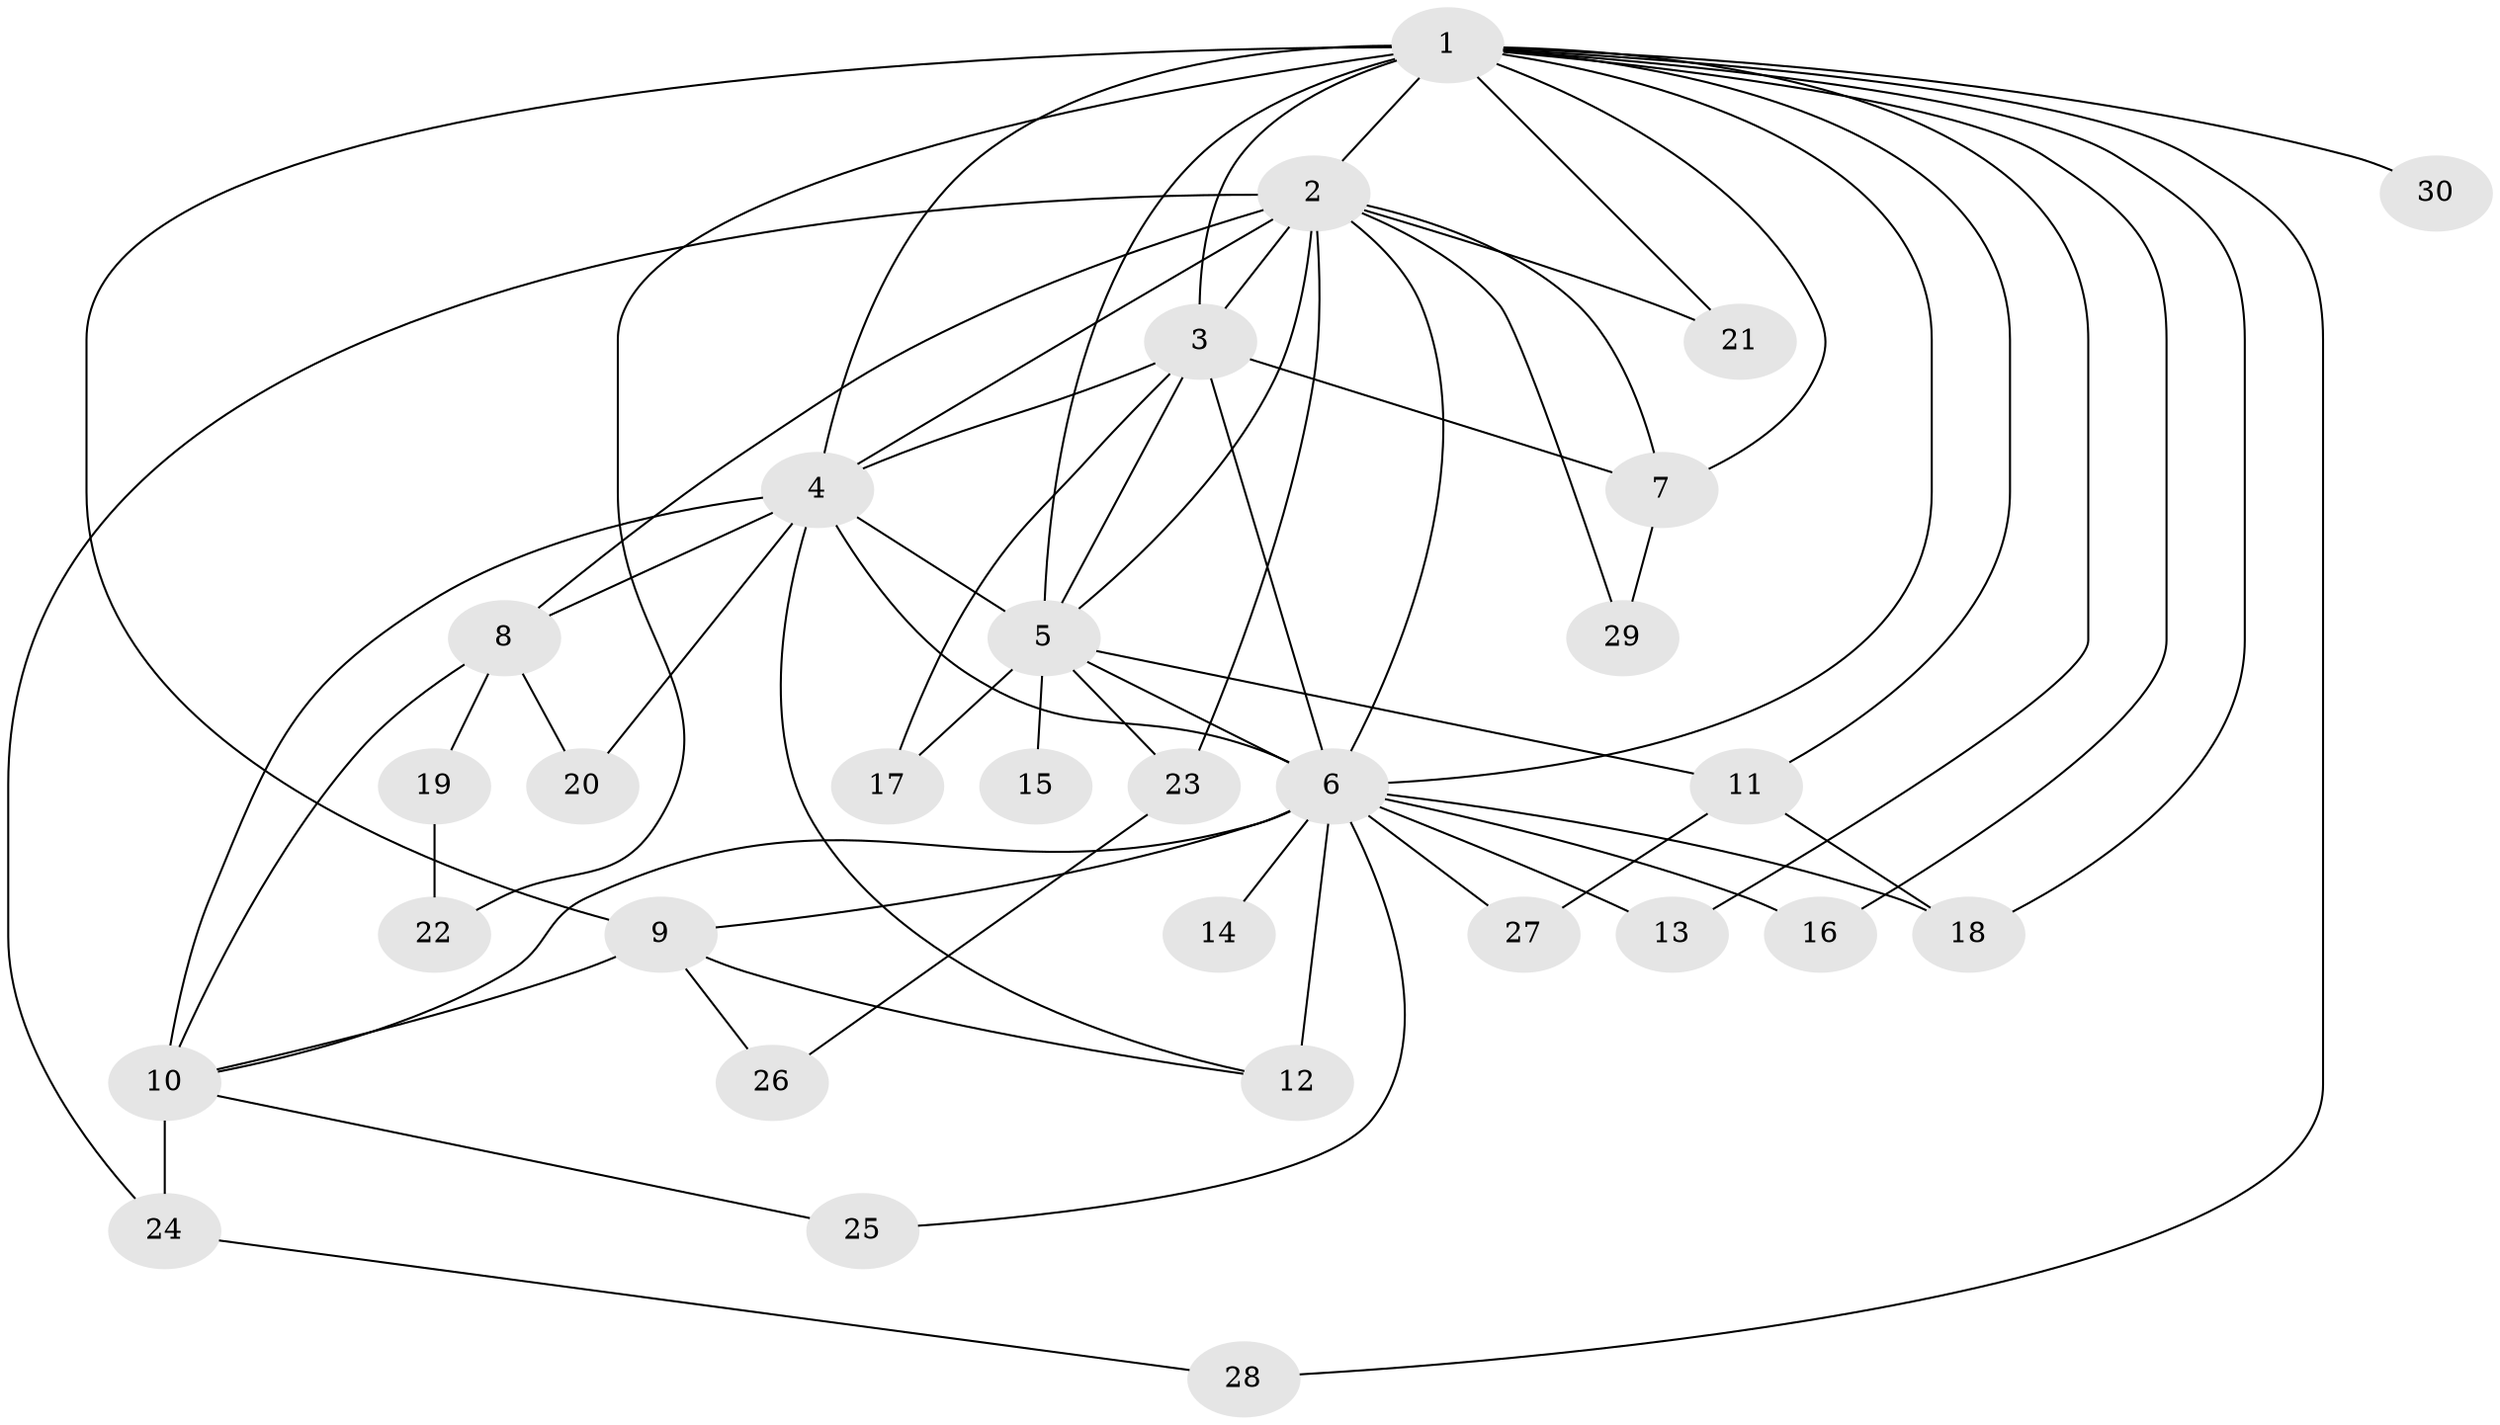 // original degree distribution, {25: 0.016666666666666666, 11: 0.016666666666666666, 20: 0.016666666666666666, 14: 0.03333333333333333, 16: 0.03333333333333333, 12: 0.016666666666666666, 17: 0.03333333333333333, 2: 0.5666666666666667, 6: 0.03333333333333333, 4: 0.06666666666666667, 3: 0.15, 5: 0.016666666666666666}
// Generated by graph-tools (version 1.1) at 2025/35/03/09/25 02:35:11]
// undirected, 30 vertices, 64 edges
graph export_dot {
graph [start="1"]
  node [color=gray90,style=filled];
  1;
  2;
  3;
  4;
  5;
  6;
  7;
  8;
  9;
  10;
  11;
  12;
  13;
  14;
  15;
  16;
  17;
  18;
  19;
  20;
  21;
  22;
  23;
  24;
  25;
  26;
  27;
  28;
  29;
  30;
  1 -- 2 [weight=3.0];
  1 -- 3 [weight=2.0];
  1 -- 4 [weight=3.0];
  1 -- 5 [weight=2.0];
  1 -- 6 [weight=2.0];
  1 -- 7 [weight=3.0];
  1 -- 9 [weight=1.0];
  1 -- 11 [weight=1.0];
  1 -- 13 [weight=1.0];
  1 -- 16 [weight=1.0];
  1 -- 18 [weight=1.0];
  1 -- 21 [weight=1.0];
  1 -- 22 [weight=1.0];
  1 -- 28 [weight=1.0];
  1 -- 30 [weight=1.0];
  2 -- 3 [weight=4.0];
  2 -- 4 [weight=4.0];
  2 -- 5 [weight=4.0];
  2 -- 6 [weight=2.0];
  2 -- 7 [weight=2.0];
  2 -- 8 [weight=1.0];
  2 -- 21 [weight=1.0];
  2 -- 23 [weight=1.0];
  2 -- 24 [weight=1.0];
  2 -- 29 [weight=1.0];
  3 -- 4 [weight=4.0];
  3 -- 5 [weight=4.0];
  3 -- 6 [weight=11.0];
  3 -- 7 [weight=5.0];
  3 -- 17 [weight=2.0];
  4 -- 5 [weight=4.0];
  4 -- 6 [weight=4.0];
  4 -- 8 [weight=1.0];
  4 -- 10 [weight=6.0];
  4 -- 12 [weight=1.0];
  4 -- 20 [weight=1.0];
  5 -- 6 [weight=3.0];
  5 -- 11 [weight=1.0];
  5 -- 15 [weight=1.0];
  5 -- 17 [weight=1.0];
  5 -- 23 [weight=1.0];
  6 -- 9 [weight=2.0];
  6 -- 10 [weight=2.0];
  6 -- 12 [weight=3.0];
  6 -- 13 [weight=1.0];
  6 -- 14 [weight=3.0];
  6 -- 16 [weight=1.0];
  6 -- 18 [weight=1.0];
  6 -- 25 [weight=1.0];
  6 -- 27 [weight=1.0];
  7 -- 29 [weight=1.0];
  8 -- 10 [weight=1.0];
  8 -- 19 [weight=1.0];
  8 -- 20 [weight=1.0];
  9 -- 10 [weight=1.0];
  9 -- 12 [weight=1.0];
  9 -- 26 [weight=1.0];
  10 -- 24 [weight=1.0];
  10 -- 25 [weight=1.0];
  11 -- 18 [weight=1.0];
  11 -- 27 [weight=1.0];
  19 -- 22 [weight=1.0];
  23 -- 26 [weight=1.0];
  24 -- 28 [weight=1.0];
}
